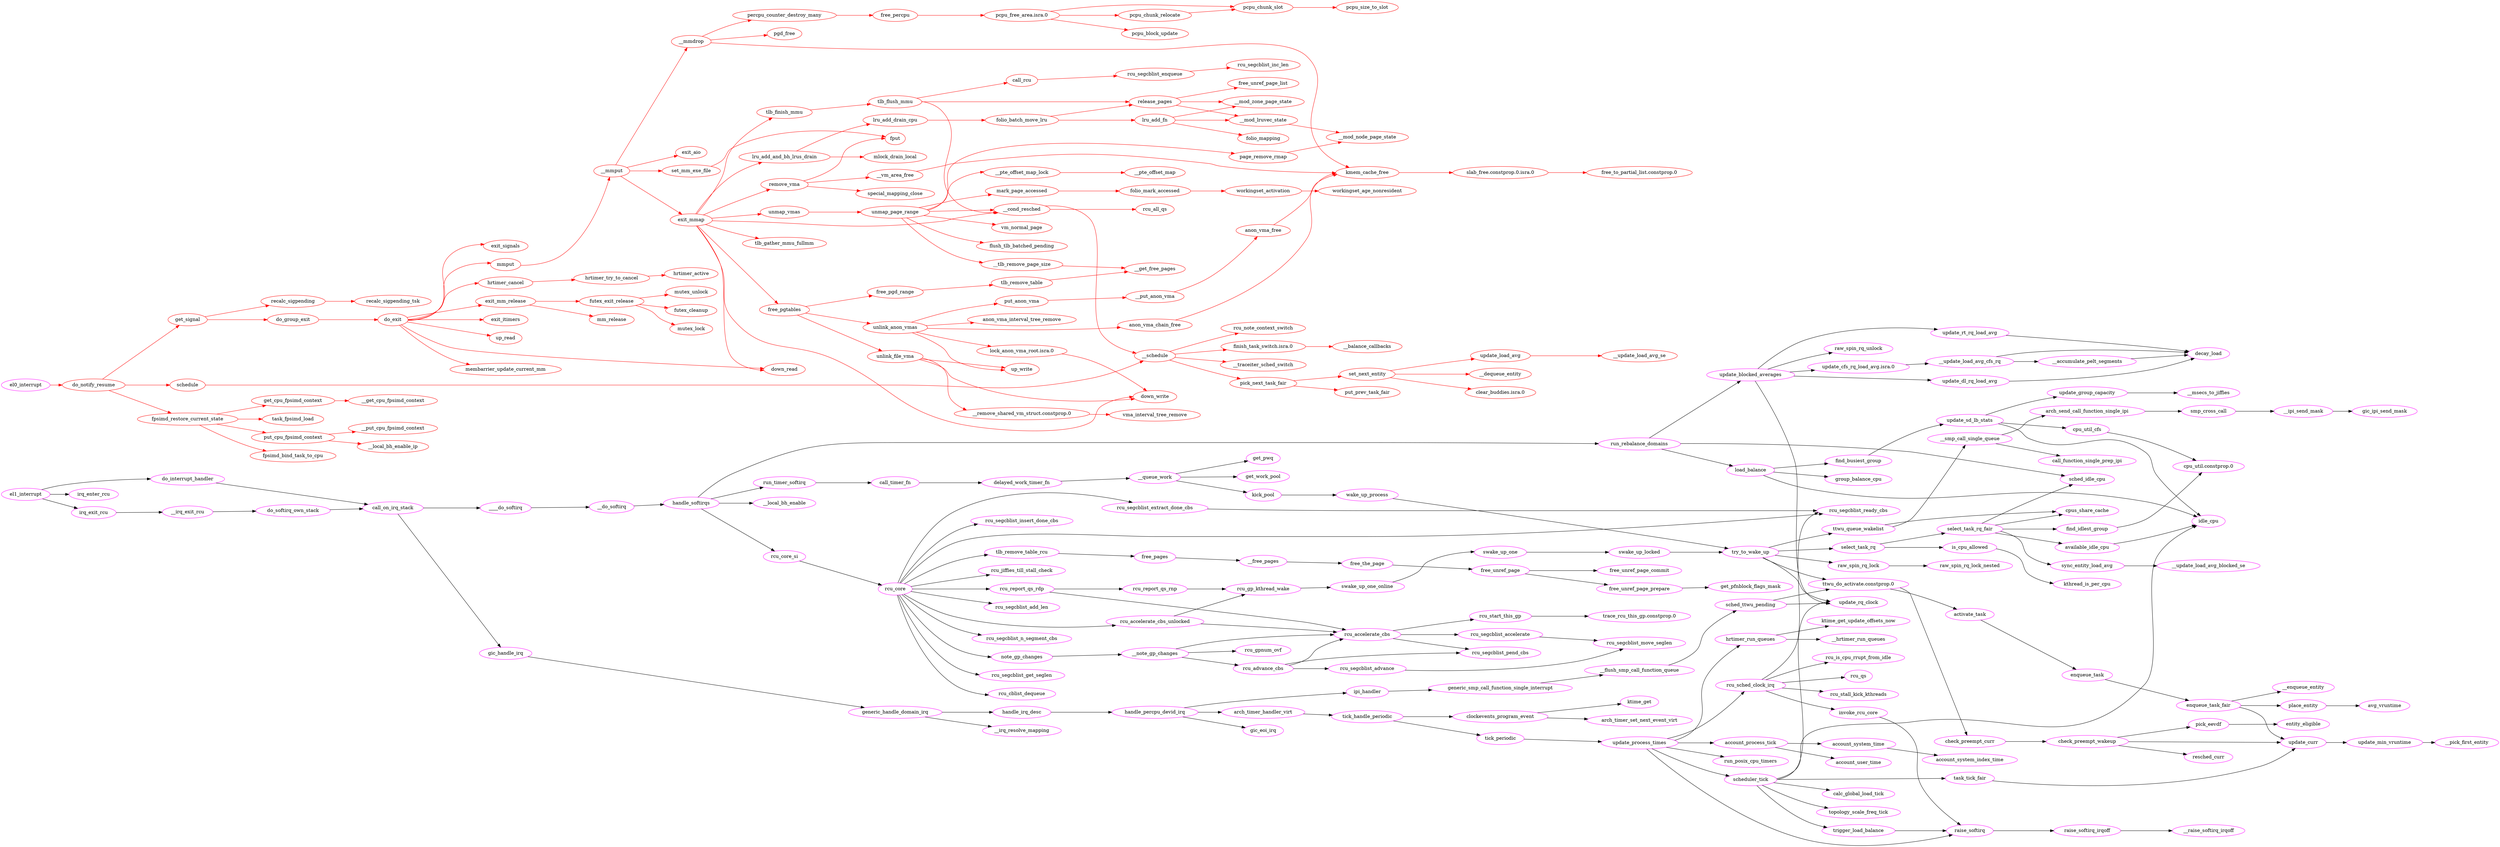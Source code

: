 digraph completed {
rankdir=LR;
    "raw_spin_rq_lock_nested" [color="magenta"];
    "rcu_core" [color="magenta"];
    "get_pfnblock_flags_mask" [color="magenta"];
    "__smp_call_single_queue" [color="magenta"];
    "__tlb_remove_page_size" [color="red"];
    "get_pwq" [color="magenta"];
    "__do_softirq" [color="magenta"];
    "remove_vma" [color="red"];
    "find_busiest_group" [color="magenta"];
    "set_next_entity" [color="red"];
    "__msecs_to_jiffies" [color="magenta"];
    "exit_aio" [color="red"];
    "rcu_report_qs_rnp" [color="magenta"];
    "folio_mark_accessed" [color="red"];
    "find_idlest_group" [color="magenta"];
    "ipi_handler" [color="magenta"];
    "page_remove_rmap" [color="red"];
    "slab_free.constprop.0.isra.0" [color="red"];
    "rcu_segcblist_get_seglen" [color="magenta"];
    "hrtimer_run_queues" [color="magenta"];
    "lru_add_fn" [color="red"];
    "rcu_core_si" [color="magenta"];
    "do_exit" [color="red"];
    "finish_task_switch.isra.0" [color="red"];
    "rcu_segcblist_move_seglen" [color="magenta"];
    "do_softirq_own_stack" [color="magenta"];
    "unlink_file_vma" [color="red"];
    "up_write" [color="red"];
    "__cond_resched" [color="red"];
    "generic_smp_call_function_single_interrupt" [color="magenta"];
    "tlb_finish_mmu" [color="red"];
    "pcpu_free_area.isra.0" [color="red"];
    "run_rebalance_domains" [color="magenta"];
    "rcu_segcblist_pend_cbs" [color="magenta"];
    "scheduler_tick" [color="magenta"];
    "hrtimer_cancel" [color="red"];
    "pcpu_chunk_slot" [color="red"];
    "place_entity" [color="magenta"];
    "el1_interrupt" [color="magenta"];
    "free_unref_page_list" [color="red"];
    "call_timer_fn" [color="magenta"];
    "__note_gp_changes" [color="magenta"];
    "__irq_resolve_mapping" [color="magenta"];
    "rcu_gp_kthread_wake" [color="magenta"];
    "__pte_offset_map" [color="red"];
    "topology_scale_freq_tick" [color="magenta"];
    "rcu_accelerate_cbs" [color="magenta"];
    "cpus_share_cache" [color="magenta"];
    "__vm_area_free" [color="red"];
    "workingset_age_nonresident" [color="red"];
    "account_user_time" [color="magenta"];
    "rcu_segcblist_accelerate" [color="magenta"];
    "rcu_cblist_dequeue" [color="magenta"];
    "call_on_irq_stack" [color="magenta"];
    "futex_cleanup" [color="red"];
    "free_unref_page_commit" [color="magenta"];
    "exit_mm_release" [color="red"];
    "__schedule" [color="red"];
    "ktime_get_update_offsets_now" [color="magenta"];
    "vma_interval_tree_remove" [color="red"];
    "tick_handle_periodic" [color="magenta"];
    "rcu_gpnum_ovf" [color="magenta"];
    "__pick_first_entity" [color="magenta"];
    "__mod_zone_page_state" [color="red"];
    "rcu_report_qs_rdp" [color="magenta"];
    "exit_itimers" [color="red"];
    "account_system_time" [color="magenta"];
    "put_prev_task_fair" [color="red"];
    "unmap_vmas" [color="red"];
    "mmput" [color="red"];
    "group_balance_cpu" [color="magenta"];
    "rcu_advance_cbs" [color="magenta"];
    "do_group_exit" [color="red"];
    "mutex_lock" [color="red"];
    "arch_timer_set_next_event_virt" [color="magenta"];
    "free_pages" [color="magenta"];
    "handle_percpu_devid_irq" [color="magenta"];
    "trace_rcu_this_gp.constprop.0" [color="magenta"];
    "smp_cross_call" [color="magenta"];
    "activate_task" [color="magenta"];
    "__put_anon_vma" [color="red"];
    "task_tick_fair" [color="magenta"];
    "rcu_sched_clock_irq" [color="magenta"];
    "raise_softirq_irqoff" [color="magenta"];
    "folio_mapping" [color="red"];
    "tlb_gather_mmu_fullmm" [color="red"];
    "tlb_remove_table_rcu" [color="magenta"];
    "free_unref_page_prepare" [color="magenta"];
    "sched_ttwu_pending" [color="magenta"];
    "update_rq_clock" [color="magenta"];
    "up_read" [color="red"];
    "update_blocked_averages" [color="magenta"];
    "available_idle_cpu" [color="magenta"];
    "trigger_load_balance" [color="magenta"];
    "free_percpu" [color="red"];
    "kick_pool" [color="magenta"];
    "__raise_softirq_irqoff" [color="magenta"];
    "el0_interrupt" [color="magenta"];
    "rcu_note_context_switch" [color="red"];
    "rcu_segcblist_insert_done_cbs" [color="magenta"];
    "put_anon_vma" [color="red"];
    "workingset_activation" [color="red"];
    "rcu_segcblist_ready_cbs" [color="magenta"];
    "swake_up_locked" [color="magenta"];
    "exit_mmap" [color="red"];
    "handle_irq_desc" [color="magenta"];
    "futex_exit_release" [color="red"];
    "cpu_util_cfs" [color="magenta"];
    "kmem_cache_free" [color="red"];
    "do_notify_resume" [color="red"];
    "rcu_jiffies_till_stall_check" [color="magenta"];
    "account_system_index_time" [color="magenta"];
    "fput" [color="red"];
    "schedule" [color="red"];
    "vm_normal_page" [color="red"];
    "free_the_page" [color="magenta"];
    "__hrtimer_run_queues" [color="magenta"];
    "rcu_segcblist_enqueue" [color="red"];
    "__dequeue_entity" [color="red"];
    "rcu_is_cpu_rrupt_from_idle" [color="magenta"];
    "clear_buddies.isra.0" [color="red"];
    "try_to_wake_up" [color="magenta"];
    "run_timer_softirq" [color="magenta"];
    "lru_add_drain_cpu" [color="red"];
    "cpu_util.constprop.0" [color="magenta"];
    "ttwu_queue_wakelist" [color="magenta"];
    "sched_idle_cpu" [color="magenta"];
    "__free_pages" [color="magenta"];
    "____do_softirq" [color="magenta"];
    "update_curr" [color="magenta"];
    "flush_tlb_batched_pending" [color="red"];
    "percpu_counter_destroy_many" [color="red"];
    "anon_vma_interval_tree_remove" [color="red"];
    "__flush_smp_call_function_queue" [color="magenta"];
    "pcpu_chunk_relocate" [color="red"];
    "decay_load" [color="magenta"];
    "resched_curr" [color="magenta"];
    "rcu_qs" [color="magenta"];
    "note_gp_changes" [color="magenta"];
    "clockevents_program_event" [color="magenta"];
    "unlink_anon_vmas" [color="red"];
    "gic_eoi_irq" [color="magenta"];
    "enqueue_task" [color="magenta"];
    "generic_handle_domain_irq" [color="magenta"];
    "folio_batch_move_lru" [color="red"];
    "release_pages" [color="red"];
    "idle_cpu" [color="magenta"];
    "delayed_work_timer_fn" [color="magenta"];
    "__mod_lruvec_state" [color="red"];
    "account_process_tick" [color="magenta"];
    "rcu_all_qs" [color="red"];
    "mlock_drain_local" [color="red"];
    "pick_eevdf" [color="magenta"];
    "__local_bh_enable" [color="magenta"];
    "arch_timer_handler_virt" [color="magenta"];
    "free_pgd_range" [color="red"];
    "call_function_single_prep_ipi" [color="magenta"];
    "pgd_free" [color="red"];
    "fpsimd_bind_task_to_cpu" [color="red"];
    "swake_up_one" [color="magenta"];
    "avg_vruntime" [color="magenta"];
    "get_signal" [color="red"];
    "tlb_flush_mmu" [color="red"];
    "__ipi_send_mask" [color="magenta"];
    "raw_spin_rq_lock" [color="magenta"];
    "unmap_page_range" [color="red"];
    "handle_softirqs" [color="magenta"];
    "gic_handle_irq" [color="magenta"];
    "pcpu_block_update" [color="red"];
    "mutex_unlock" [color="red"];
    "lru_add_and_bh_lrus_drain" [color="red"];
    "rcu_stall_kick_kthreads" [color="magenta"];
    "__queue_work" [color="magenta"];
    "down_read" [color="red"];
    "hrtimer_try_to_cancel" [color="red"];
    "__irq_exit_rcu" [color="magenta"];
    "rcu_segcblist_inc_len" [color="red"];
    "kthread_is_per_cpu" [color="magenta"];
    "rcu_segcblist_advance" [color="magenta"];
    "__pte_offset_map_lock" [color="red"];
    "do_interrupt_handler" [color="magenta"];
    "lock_anon_vma_root.isra.0" [color="red"];
    "__put_cpu_fpsimd_context" [color="red"];
    "set_mm_exe_file" [color="red"];
    "update_min_vruntime" [color="magenta"];
    "recalc_sigpending_tsk" [color="red"];
    "anon_vma_free" [color="red"];
    "irq_enter_rcu" [color="magenta"];
    "__local_bh_enable_ip" [color="red"];
    "calc_global_load_tick" [color="magenta"];
    "get_cpu_fpsimd_context" [color="red"];
    "irq_exit_rcu" [color="magenta"];
    "invoke_rcu_core" [color="magenta"];
    "swake_up_one_online" [color="magenta"];
    "down_write" [color="red"];
    "__update_load_avg_cfs_rq" [color="magenta"];
    "raw_spin_rq_unlock" [color="magenta"];
    "__mod_node_page_state" [color="red"];
    "select_task_rq" [color="magenta"];
    "rcu_segcblist_add_len" [color="magenta"];
    "recalc_sigpending" [color="red"];
    "free_unref_page" [color="magenta"];
    "rcu_segcblist_extract_done_cbs" [color="magenta"];
    "ktime_get" [color="magenta"];
    "hrtimer_active" [color="red"];
    "anon_vma_chain_free" [color="red"];
    "raise_softirq" [color="magenta"];
    "rcu_segcblist_n_segment_cbs" [color="magenta"];
    "update_load_avg" [color="red"];
    "check_preempt_wakeup" [color="magenta"];
    "mark_page_accessed" [color="red"];
    "__remove_shared_vm_struct.constprop.0" [color="red"];
    "__get_cpu_fpsimd_context" [color="red"];
    "fpsimd_restore_current_state" [color="red"];
    "rcu_accelerate_cbs_unlocked" [color="magenta"];
    "__mmput" [color="red"];
    "is_cpu_allowed" [color="magenta"];
    "update_process_times" [color="magenta"];
    "update_cfs_rq_load_avg.isra.0" [color="magenta"];
    "rcu_start_this_gp" [color="magenta"];
    "update_sd_lb_stats" [color="magenta"];
    "free_to_partial_list.constprop.0" [color="red"];
    "get_work_pool" [color="magenta"];
    "__get_free_pages" [color="red"];
    "update_group_capacity" [color="magenta"];
    "__update_load_avg_blocked_se" [color="magenta"];
    "membarrier_update_current_mm" [color="red"];
    "gic_ipi_send_mask" [color="magenta"];
    "__balance_callbacks" [color="red"];
    "tlb_remove_table" [color="red"];
    "run_posix_cpu_timers" [color="magenta"];
    "check_preempt_curr" [color="magenta"];
    "task_fpsimd_load" [color="red"];
    "pick_next_task_fair" [color="red"];
    "special_mapping_close" [color="red"];
    "put_cpu_fpsimd_context" [color="red"];
    "load_balance" [color="magenta"];
    "__accumulate_pelt_segments" [color="magenta"];
    "mm_release" [color="red"];
    "sync_entity_load_avg" [color="magenta"];
    "exit_signals" [color="red"];
    "ttwu_do_activate.constprop.0" [color="magenta"];
    "__enqueue_entity" [color="magenta"];
    "update_rt_rq_load_avg" [color="magenta"];
    "__mmdrop" [color="red"];
    "call_rcu" [color="red"];
    "tick_periodic" [color="magenta"];
    "arch_send_call_function_single_ipi" [color="magenta"];
    "__traceiter_sched_switch" [color="red"];
    "pcpu_size_to_slot" [color="red"];
    "wake_up_process" [color="magenta"];
    "__update_load_avg_se" [color="red"];
    "select_task_rq_fair" [color="magenta"];
    "free_pgtables" [color="red"];
    "entity_eligible" [color="magenta"];
    "enqueue_task_fair" [color="magenta"];
    "update_dl_rq_load_avg" [color="magenta"];
    "update_curr" -> "update_min_vruntime" [color="black"];
    "__note_gp_changes" -> "rcu_advance_cbs" [color="black"];
    "__note_gp_changes" -> "rcu_accelerate_cbs" [color="black"];
    "__note_gp_changes" -> "rcu_gpnum_ovf" [color="black"];
    "swake_up_one_online" -> "swake_up_one" [color="black"];
    "unmap_page_range" -> "mark_page_accessed" [color="red"];
    "unmap_page_range" -> "__tlb_remove_page_size" [color="red"];
    "unmap_page_range" -> "page_remove_rmap" [color="red"];
    "unmap_page_range" -> "__cond_resched" [color="red"];
    "unmap_page_range" -> "vm_normal_page" [color="red"];
    "unmap_page_range" -> "flush_tlb_batched_pending" [color="red"];
    "unmap_page_range" -> "__pte_offset_map_lock" [color="red"];
    "tlb_finish_mmu" -> "tlb_flush_mmu" [color="red"];
    "slab_free.constprop.0.isra.0" -> "free_to_partial_list.constprop.0" [color="red"];
    "kick_pool" -> "wake_up_process" [color="black"];
    "__smp_call_single_queue" -> "arch_send_call_function_single_ipi" [color="black"];
    "__smp_call_single_queue" -> "call_function_single_prep_ipi" [color="black"];
    "handle_irq_desc" -> "handle_percpu_devid_irq" [color="black"];
    "wake_up_process" -> "try_to_wake_up" [color="black"];
    "handle_percpu_devid_irq" -> "gic_eoi_irq" [color="black"];
    "handle_percpu_devid_irq" -> "ipi_handler" [color="black"];
    "handle_percpu_devid_irq" -> "arch_timer_handler_virt" [color="black"];
    "trigger_load_balance" -> "raise_softirq" [color="black"];
    "generic_handle_domain_irq" -> "handle_irq_desc" [color="black"];
    "generic_handle_domain_irq" -> "__irq_resolve_mapping" [color="black"];
    "remove_vma" -> "special_mapping_close" [color="red"];
    "remove_vma" -> "__vm_area_free" [color="red"];
    "remove_vma" -> "fput" [color="red"];
    "update_load_avg" -> "__update_load_avg_se" [color="red"];
    "__cond_resched" -> "__schedule" [color="red"];
    "__cond_resched" -> "rcu_all_qs" [color="red"];
    "__queue_work" -> "get_pwq" [color="black"];
    "__queue_work" -> "kick_pool" [color="black"];
    "__queue_work" -> "get_work_pool" [color="black"];
    "task_tick_fair" -> "update_curr" [color="black"];
    "update_dl_rq_load_avg" -> "decay_load" [color="black"];
    "enqueue_task_fair" -> "update_curr" [color="black"];
    "enqueue_task_fair" -> "place_entity" [color="black"];
    "enqueue_task_fair" -> "__enqueue_entity" [color="black"];
    "__mmput" -> "exit_mmap" [color="red"];
    "__mmput" -> "set_mm_exe_file" [color="red"];
    "__mmput" -> "__mmdrop" [color="red"];
    "__mmput" -> "exit_aio" [color="red"];
    "futex_exit_release" -> "futex_cleanup" [color="red"];
    "futex_exit_release" -> "mutex_lock" [color="red"];
    "futex_exit_release" -> "mutex_unlock" [color="red"];
    "__mmdrop" -> "kmem_cache_free" [color="red"];
    "__mmdrop" -> "percpu_counter_destroy_many" [color="red"];
    "__mmdrop" -> "pgd_free" [color="red"];
    "lru_add_drain_cpu" -> "folio_batch_move_lru" [color="red"];
    "tick_handle_periodic" -> "clockevents_program_event" [color="black"];
    "tick_handle_periodic" -> "tick_periodic" [color="black"];
    "sync_entity_load_avg" -> "__update_load_avg_blocked_se" [color="black"];
    "invoke_rcu_core" -> "raise_softirq" [color="black"];
    "run_timer_softirq" -> "call_timer_fn" [color="black"];
    "update_process_times" -> "run_posix_cpu_timers" [color="black"];
    "update_process_times" -> "raise_softirq" [color="black"];
    "update_process_times" -> "account_process_tick" [color="black"];
    "update_process_times" -> "hrtimer_run_queues" [color="black"];
    "update_process_times" -> "rcu_sched_clock_irq" [color="black"];
    "update_process_times" -> "scheduler_tick" [color="black"];
    "folio_batch_move_lru" -> "lru_add_fn" [color="red"];
    "folio_batch_move_lru" -> "release_pages" [color="red"];
    "workingset_activation" -> "workingset_age_nonresident" [color="red"];
    "folio_mark_accessed" -> "workingset_activation" [color="red"];
    "raise_softirq" -> "raise_softirq_irqoff" [color="black"];
    "account_system_time" -> "account_system_index_time" [color="black"];
    "__flush_smp_call_function_queue" -> "sched_ttwu_pending" [color="black"];
    "smp_cross_call" -> "__ipi_send_mask" [color="black"];
    "el1_interrupt" -> "do_interrupt_handler" [color="black"];
    "el1_interrupt" -> "irq_exit_rcu" [color="black"];
    "el1_interrupt" -> "irq_enter_rcu" [color="black"];
    "hrtimer_try_to_cancel" -> "hrtimer_active" [color="red"];
    "mmput" -> "__mmput" [color="red"];
    "el0_interrupt" -> "do_notify_resume" [color="red"];
    "note_gp_changes" -> "__note_gp_changes" [color="black"];
    "arch_send_call_function_single_ipi" -> "smp_cross_call" [color="black"];
    "load_balance" -> "find_busiest_group" [color="black"];
    "load_balance" -> "idle_cpu" [color="black"];
    "load_balance" -> "group_balance_cpu" [color="black"];
    "enqueue_task" -> "enqueue_task_fair" [color="black"];
    "call_rcu" -> "rcu_segcblist_enqueue" [color="red"];
    "gic_handle_irq" -> "generic_handle_domain_irq" [color="black"];
    "rcu_segcblist_accelerate" -> "rcu_segcblist_move_seglen" [color="black"];
    "activate_task" -> "enqueue_task" [color="black"];
    "raise_softirq_irqoff" -> "__raise_softirq_irqoff" [color="black"];
    "pick_eevdf" -> "entity_eligible" [color="black"];
    "free_the_page" -> "free_unref_page" [color="black"];
    "free_pages" -> "__free_pages" [color="black"];
    "free_percpu" -> "pcpu_free_area.isra.0" [color="red"];
    "__remove_shared_vm_struct.constprop.0" -> "vma_interval_tree_remove" [color="red"];
    "hrtimer_cancel" -> "hrtimer_try_to_cancel" [color="red"];
    "get_cpu_fpsimd_context" -> "__get_cpu_fpsimd_context" [color="red"];
    "finish_task_switch.isra.0" -> "__balance_callbacks" [color="red"];
    "schedule" -> "__schedule" [color="red"];
    "recalc_sigpending" -> "recalc_sigpending_tsk" [color="red"];
    "tlb_flush_mmu" -> "call_rcu" [color="red"];
    "tlb_flush_mmu" -> "__cond_resched" [color="red"];
    "tlb_flush_mmu" -> "release_pages" [color="red"];
    "anon_vma_free" -> "kmem_cache_free" [color="red"];
    "rcu_advance_cbs" -> "rcu_segcblist_advance" [color="black"];
    "rcu_advance_cbs" -> "rcu_accelerate_cbs" [color="black"];
    "rcu_advance_cbs" -> "rcu_segcblist_pend_cbs" [color="black"];
    "select_task_rq" -> "is_cpu_allowed" [color="black"];
    "select_task_rq" -> "select_task_rq_fair" [color="black"];
    "ipi_handler" -> "generic_smp_call_function_single_interrupt" [color="black"];
    "rcu_accelerate_cbs_unlocked" -> "rcu_gp_kthread_wake" [color="black"];
    "rcu_accelerate_cbs_unlocked" -> "rcu_accelerate_cbs" [color="black"];
    "sched_ttwu_pending" -> "ttwu_do_activate.constprop.0" [color="black"];
    "sched_ttwu_pending" -> "update_rq_clock" [color="black"];
    "place_entity" -> "avg_vruntime" [color="black"];
    "find_idlest_group" -> "cpu_util.constprop.0" [color="black"];
    "generic_smp_call_function_single_interrupt" -> "__flush_smp_call_function_queue" [color="black"];
    "pcpu_free_area.isra.0" -> "pcpu_chunk_slot" [color="red"];
    "pcpu_free_area.isra.0" -> "pcpu_chunk_relocate" [color="red"];
    "pcpu_free_area.isra.0" -> "pcpu_block_update" [color="red"];
    "swake_up_locked" -> "try_to_wake_up" [color="black"];
    "__put_anon_vma" -> "anon_vma_free" [color="red"];
    "free_pgd_range" -> "tlb_remove_table" [color="red"];
    "unmap_vmas" -> "unmap_page_range" [color="red"];
    "__ipi_send_mask" -> "gic_ipi_send_mask" [color="black"];
    "irq_exit_rcu" -> "__irq_exit_rcu" [color="black"];
    "run_rebalance_domains" -> "load_balance" [color="black"];
    "run_rebalance_domains" -> "update_blocked_averages" [color="black"];
    "run_rebalance_domains" -> "sched_idle_cpu" [color="black"];
    "do_exit" -> "down_read" [color="red"];
    "do_exit" -> "membarrier_update_current_mm" [color="red"];
    "do_exit" -> "exit_signals" [color="red"];
    "do_exit" -> "hrtimer_cancel" [color="red"];
    "do_exit" -> "exit_mm_release" [color="red"];
    "do_exit" -> "exit_itimers" [color="red"];
    "do_exit" -> "mmput" [color="red"];
    "do_exit" -> "up_read" [color="red"];
    "exit_mm_release" -> "mm_release" [color="red"];
    "exit_mm_release" -> "futex_exit_release" [color="red"];
    "__mod_lruvec_state" -> "__mod_node_page_state" [color="red"];
    "____do_softirq" -> "__do_softirq" [color="black"];
    "anon_vma_chain_free" -> "kmem_cache_free" [color="red"];
    "page_remove_rmap" -> "__mod_node_page_state" [color="red"];
    "ttwu_do_activate.constprop.0" -> "check_preempt_curr" [color="black"];
    "ttwu_do_activate.constprop.0" -> "activate_task" [color="black"];
    "call_timer_fn" -> "delayed_work_timer_fn" [color="black"];
    "update_rt_rq_load_avg" -> "decay_load" [color="black"];
    "tlb_remove_table_rcu" -> "free_pages" [color="black"];
    "pcpu_chunk_slot" -> "pcpu_size_to_slot" [color="red"];
    "pcpu_chunk_relocate" -> "pcpu_chunk_slot" [color="red"];
    "rcu_segcblist_enqueue" -> "rcu_segcblist_inc_len" [color="red"];
    "lru_add_fn" -> "__mod_zone_page_state" [color="red"];
    "lru_add_fn" -> "folio_mapping" [color="red"];
    "lru_add_fn" -> "__mod_lruvec_state" [color="red"];
    "rcu_gp_kthread_wake" -> "swake_up_one_online" [color="black"];
    "rcu_core_si" -> "rcu_core" [color="black"];
    "__accumulate_pelt_segments" -> "decay_load" [color="black"];
    "update_group_capacity" -> "__msecs_to_jiffies" [color="black"];
    "available_idle_cpu" -> "idle_cpu" [color="black"];
    "handle_softirqs" -> "run_rebalance_domains" [color="black"];
    "handle_softirqs" -> "run_timer_softirq" [color="black"];
    "handle_softirqs" -> "rcu_core_si" [color="black"];
    "handle_softirqs" -> "__local_bh_enable" [color="black"];
    "exit_mmap" -> "down_write" [color="red"];
    "exit_mmap" -> "remove_vma" [color="red"];
    "exit_mmap" -> "tlb_finish_mmu" [color="red"];
    "exit_mmap" -> "down_read" [color="red"];
    "exit_mmap" -> "tlb_gather_mmu_fullmm" [color="red"];
    "exit_mmap" -> "lru_add_and_bh_lrus_drain" [color="red"];
    "exit_mmap" -> "free_pgtables" [color="red"];
    "exit_mmap" -> "__cond_resched" [color="red"];
    "exit_mmap" -> "unmap_vmas" [color="red"];
    "__vm_area_free" -> "kmem_cache_free" [color="red"];
    "put_cpu_fpsimd_context" -> "__local_bh_enable_ip" [color="red"];
    "put_cpu_fpsimd_context" -> "__put_cpu_fpsimd_context" [color="red"];
    "free_unref_page" -> "free_unref_page_commit" [color="black"];
    "free_unref_page" -> "free_unref_page_prepare" [color="black"];
    "select_task_rq_fair" -> "sync_entity_load_avg" [color="black"];
    "select_task_rq_fair" -> "find_idlest_group" [color="black"];
    "select_task_rq_fair" -> "available_idle_cpu" [color="black"];
    "select_task_rq_fair" -> "sched_idle_cpu" [color="black"];
    "select_task_rq_fair" -> "cpus_share_cache" [color="black"];
    "delayed_work_timer_fn" -> "__queue_work" [color="black"];
    "do_interrupt_handler" -> "call_on_irq_stack" [color="black"];
    "find_busiest_group" -> "update_sd_lb_stats" [color="black"];
    "put_anon_vma" -> "__put_anon_vma" [color="red"];
    "do_notify_resume" -> "fpsimd_restore_current_state" [color="red"];
    "do_notify_resume" -> "schedule" [color="red"];
    "do_notify_resume" -> "get_signal" [color="red"];
    "free_unref_page_prepare" -> "get_pfnblock_flags_mask" [color="black"];
    "rcu_sched_clock_irq" -> "rcu_is_cpu_rrupt_from_idle" [color="black"];
    "rcu_sched_clock_irq" -> "rcu_segcblist_ready_cbs" [color="black"];
    "rcu_sched_clock_irq" -> "invoke_rcu_core" [color="black"];
    "rcu_sched_clock_irq" -> "rcu_qs" [color="black"];
    "rcu_sched_clock_irq" -> "rcu_stall_kick_kthreads" [color="black"];
    "hrtimer_run_queues" -> "__hrtimer_run_queues" [color="black"];
    "hrtimer_run_queues" -> "ktime_get_update_offsets_now" [color="black"];
    "scheduler_tick" -> "task_tick_fair" [color="black"];
    "scheduler_tick" -> "calc_global_load_tick" [color="black"];
    "scheduler_tick" -> "idle_cpu" [color="black"];
    "scheduler_tick" -> "trigger_load_balance" [color="black"];
    "scheduler_tick" -> "topology_scale_freq_tick" [color="black"];
    "scheduler_tick" -> "update_rq_clock" [color="black"];
    "update_cfs_rq_load_avg.isra.0" -> "__update_load_avg_cfs_rq" [color="black"];
    "get_signal" -> "recalc_sigpending" [color="red"];
    "get_signal" -> "do_group_exit" [color="red"];
    "unlink_file_vma" -> "__remove_shared_vm_struct.constprop.0" [color="red"];
    "unlink_file_vma" -> "up_write" [color="red"];
    "unlink_file_vma" -> "down_write" [color="red"];
    "__schedule" -> "pick_next_task_fair" [color="red"];
    "__schedule" -> "__traceiter_sched_switch" [color="red"];
    "__schedule" -> "finish_task_switch.isra.0" [color="red"];
    "__schedule" -> "rcu_note_context_switch" [color="red"];
    "__free_pages" -> "free_the_page" [color="black"];
    "do_softirq_own_stack" -> "call_on_irq_stack" [color="black"];
    "ttwu_queue_wakelist" -> "__smp_call_single_queue" [color="black"];
    "ttwu_queue_wakelist" -> "cpus_share_cache" [color="black"];
    "arch_timer_handler_virt" -> "tick_handle_periodic" [color="black"];
    "check_preempt_curr" -> "check_preempt_wakeup" [color="black"];
    "lru_add_and_bh_lrus_drain" -> "lru_add_drain_cpu" [color="red"];
    "lru_add_and_bh_lrus_drain" -> "mlock_drain_local" [color="red"];
    "cpu_util_cfs" -> "cpu_util.constprop.0" [color="black"];
    "tick_periodic" -> "update_process_times" [color="black"];
    "rcu_start_this_gp" -> "trace_rcu_this_gp.constprop.0" [color="black"];
    "call_on_irq_stack" -> "gic_handle_irq" [color="black"];
    "call_on_irq_stack" -> "____do_softirq" [color="black"];
    "rcu_segcblist_extract_done_cbs" -> "rcu_segcblist_ready_cbs" [color="black"];
    "fpsimd_restore_current_state" -> "task_fpsimd_load" [color="red"];
    "fpsimd_restore_current_state" -> "put_cpu_fpsimd_context" [color="red"];
    "fpsimd_restore_current_state" -> "fpsimd_bind_task_to_cpu" [color="red"];
    "fpsimd_restore_current_state" -> "get_cpu_fpsimd_context" [color="red"];
    "free_pgtables" -> "unlink_file_vma" [color="red"];
    "free_pgtables" -> "unlink_anon_vmas" [color="red"];
    "free_pgtables" -> "free_pgd_range" [color="red"];
    "update_min_vruntime" -> "__pick_first_entity" [color="black"];
    "tlb_remove_table" -> "__get_free_pages" [color="red"];
    "raw_spin_rq_lock" -> "raw_spin_rq_lock_nested" [color="black"];
    "rcu_report_qs_rdp" -> "rcu_accelerate_cbs" [color="black"];
    "rcu_report_qs_rdp" -> "rcu_report_qs_rnp" [color="black"];
    "mark_page_accessed" -> "folio_mark_accessed" [color="red"];
    "kmem_cache_free" -> "slab_free.constprop.0.isra.0" [color="red"];
    "do_group_exit" -> "do_exit" [color="red"];
    "percpu_counter_destroy_many" -> "free_percpu" [color="red"];
    "__do_softirq" -> "handle_softirqs" [color="black"];
    "swake_up_one" -> "swake_up_locked" [color="black"];
    "set_next_entity" -> "update_load_avg" [color="red"];
    "set_next_entity" -> "clear_buddies.isra.0" [color="red"];
    "set_next_entity" -> "__dequeue_entity" [color="red"];
    "update_blocked_averages" -> "update_dl_rq_load_avg" [color="black"];
    "update_blocked_averages" -> "raw_spin_rq_unlock" [color="black"];
    "update_blocked_averages" -> "update_rq_clock" [color="black"];
    "update_blocked_averages" -> "update_cfs_rq_load_avg.isra.0" [color="black"];
    "update_blocked_averages" -> "update_rt_rq_load_avg" [color="black"];
    "set_mm_exe_file" -> "fput" [color="red"];
    "lock_anon_vma_root.isra.0" -> "down_write" [color="red"];
    "account_process_tick" -> "account_system_time" [color="black"];
    "account_process_tick" -> "account_user_time" [color="black"];
    "is_cpu_allowed" -> "kthread_is_per_cpu" [color="black"];
    "rcu_accelerate_cbs" -> "rcu_segcblist_accelerate" [color="black"];
    "rcu_accelerate_cbs" -> "rcu_start_this_gp" [color="black"];
    "rcu_accelerate_cbs" -> "rcu_segcblist_pend_cbs" [color="black"];
    "check_preempt_wakeup" -> "resched_curr" [color="black"];
    "check_preempt_wakeup" -> "update_curr" [color="black"];
    "check_preempt_wakeup" -> "pick_eevdf" [color="black"];
    "clockevents_program_event" -> "arch_timer_set_next_event_virt" [color="black"];
    "clockevents_program_event" -> "ktime_get" [color="black"];
    "try_to_wake_up" -> "update_rq_clock" [color="black"];
    "try_to_wake_up" -> "ttwu_do_activate.constprop.0" [color="black"];
    "try_to_wake_up" -> "select_task_rq" [color="black"];
    "try_to_wake_up" -> "raw_spin_rq_lock" [color="black"];
    "try_to_wake_up" -> "ttwu_queue_wakelist" [color="black"];
    "update_sd_lb_stats" -> "idle_cpu" [color="black"];
    "update_sd_lb_stats" -> "update_group_capacity" [color="black"];
    "update_sd_lb_stats" -> "cpu_util_cfs" [color="black"];
    "rcu_segcblist_advance" -> "rcu_segcblist_move_seglen" [color="black"];
    "__update_load_avg_cfs_rq" -> "decay_load" [color="black"];
    "__update_load_avg_cfs_rq" -> "__accumulate_pelt_segments" [color="black"];
    "unlink_anon_vmas" -> "lock_anon_vma_root.isra.0" [color="red"];
    "unlink_anon_vmas" -> "anon_vma_chain_free" [color="red"];
    "unlink_anon_vmas" -> "up_write" [color="red"];
    "unlink_anon_vmas" -> "put_anon_vma" [color="red"];
    "unlink_anon_vmas" -> "anon_vma_interval_tree_remove" [color="red"];
    "rcu_core" -> "rcu_segcblist_insert_done_cbs" [color="black"];
    "rcu_core" -> "rcu_segcblist_n_segment_cbs" [color="black"];
    "rcu_core" -> "rcu_accelerate_cbs_unlocked" [color="black"];
    "rcu_core" -> "rcu_jiffies_till_stall_check" [color="black"];
    "rcu_core" -> "note_gp_changes" [color="black"];
    "rcu_core" -> "rcu_cblist_dequeue" [color="black"];
    "rcu_core" -> "rcu_segcblist_get_seglen" [color="black"];
    "rcu_core" -> "rcu_segcblist_extract_done_cbs" [color="black"];
    "rcu_core" -> "rcu_segcblist_ready_cbs" [color="black"];
    "rcu_core" -> "rcu_segcblist_add_len" [color="black"];
    "rcu_core" -> "rcu_report_qs_rdp" [color="black"];
    "rcu_core" -> "tlb_remove_table_rcu" [color="black"];
    "rcu_report_qs_rnp" -> "rcu_gp_kthread_wake" [color="black"];
    "__irq_exit_rcu" -> "do_softirq_own_stack" [color="black"];
    "__tlb_remove_page_size" -> "__get_free_pages" [color="red"];
    "pick_next_task_fair" -> "set_next_entity" [color="red"];
    "pick_next_task_fair" -> "put_prev_task_fair" [color="red"];
    "release_pages" -> "__mod_zone_page_state" [color="red"];
    "release_pages" -> "__mod_lruvec_state" [color="red"];
    "release_pages" -> "free_unref_page_list" [color="red"];
    "__pte_offset_map_lock" -> "__pte_offset_map" [color="red"];
}

